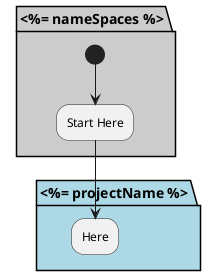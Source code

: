 @startuml


partition "<%= nameSpaces %>"  #cccccc {
  (*) --> "Start Here"
}

partition "<%= projectName %>" #lightblue {
  "Start Here" --> "Here"
}

@enduml
